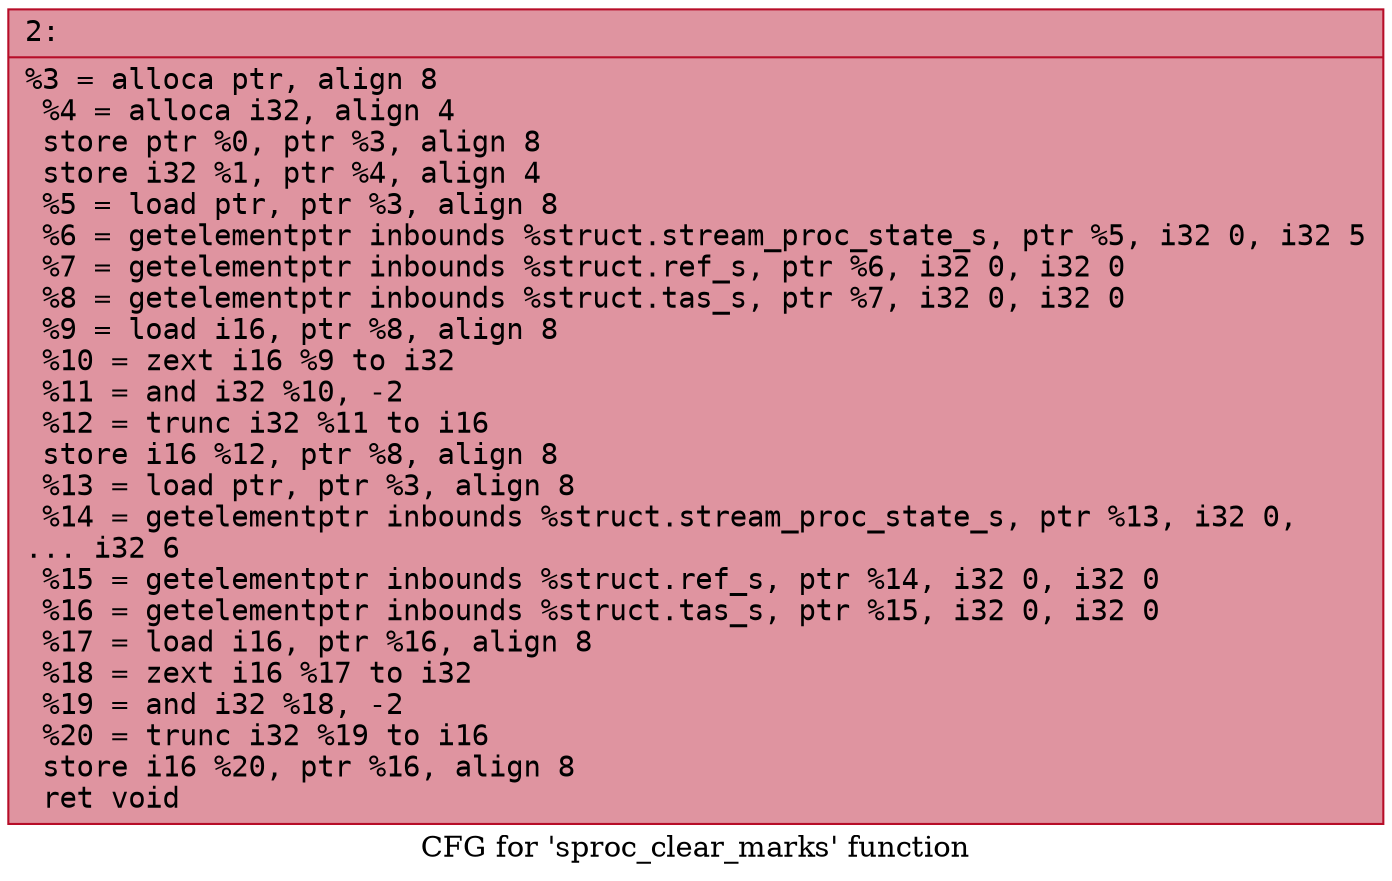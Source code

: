 digraph "CFG for 'sproc_clear_marks' function" {
	label="CFG for 'sproc_clear_marks' function";

	Node0x6000029e3e30 [shape=record,color="#b70d28ff", style=filled, fillcolor="#b70d2870" fontname="Courier",label="{2:\l|  %3 = alloca ptr, align 8\l  %4 = alloca i32, align 4\l  store ptr %0, ptr %3, align 8\l  store i32 %1, ptr %4, align 4\l  %5 = load ptr, ptr %3, align 8\l  %6 = getelementptr inbounds %struct.stream_proc_state_s, ptr %5, i32 0, i32 5\l  %7 = getelementptr inbounds %struct.ref_s, ptr %6, i32 0, i32 0\l  %8 = getelementptr inbounds %struct.tas_s, ptr %7, i32 0, i32 0\l  %9 = load i16, ptr %8, align 8\l  %10 = zext i16 %9 to i32\l  %11 = and i32 %10, -2\l  %12 = trunc i32 %11 to i16\l  store i16 %12, ptr %8, align 8\l  %13 = load ptr, ptr %3, align 8\l  %14 = getelementptr inbounds %struct.stream_proc_state_s, ptr %13, i32 0,\l... i32 6\l  %15 = getelementptr inbounds %struct.ref_s, ptr %14, i32 0, i32 0\l  %16 = getelementptr inbounds %struct.tas_s, ptr %15, i32 0, i32 0\l  %17 = load i16, ptr %16, align 8\l  %18 = zext i16 %17 to i32\l  %19 = and i32 %18, -2\l  %20 = trunc i32 %19 to i16\l  store i16 %20, ptr %16, align 8\l  ret void\l}"];
}
